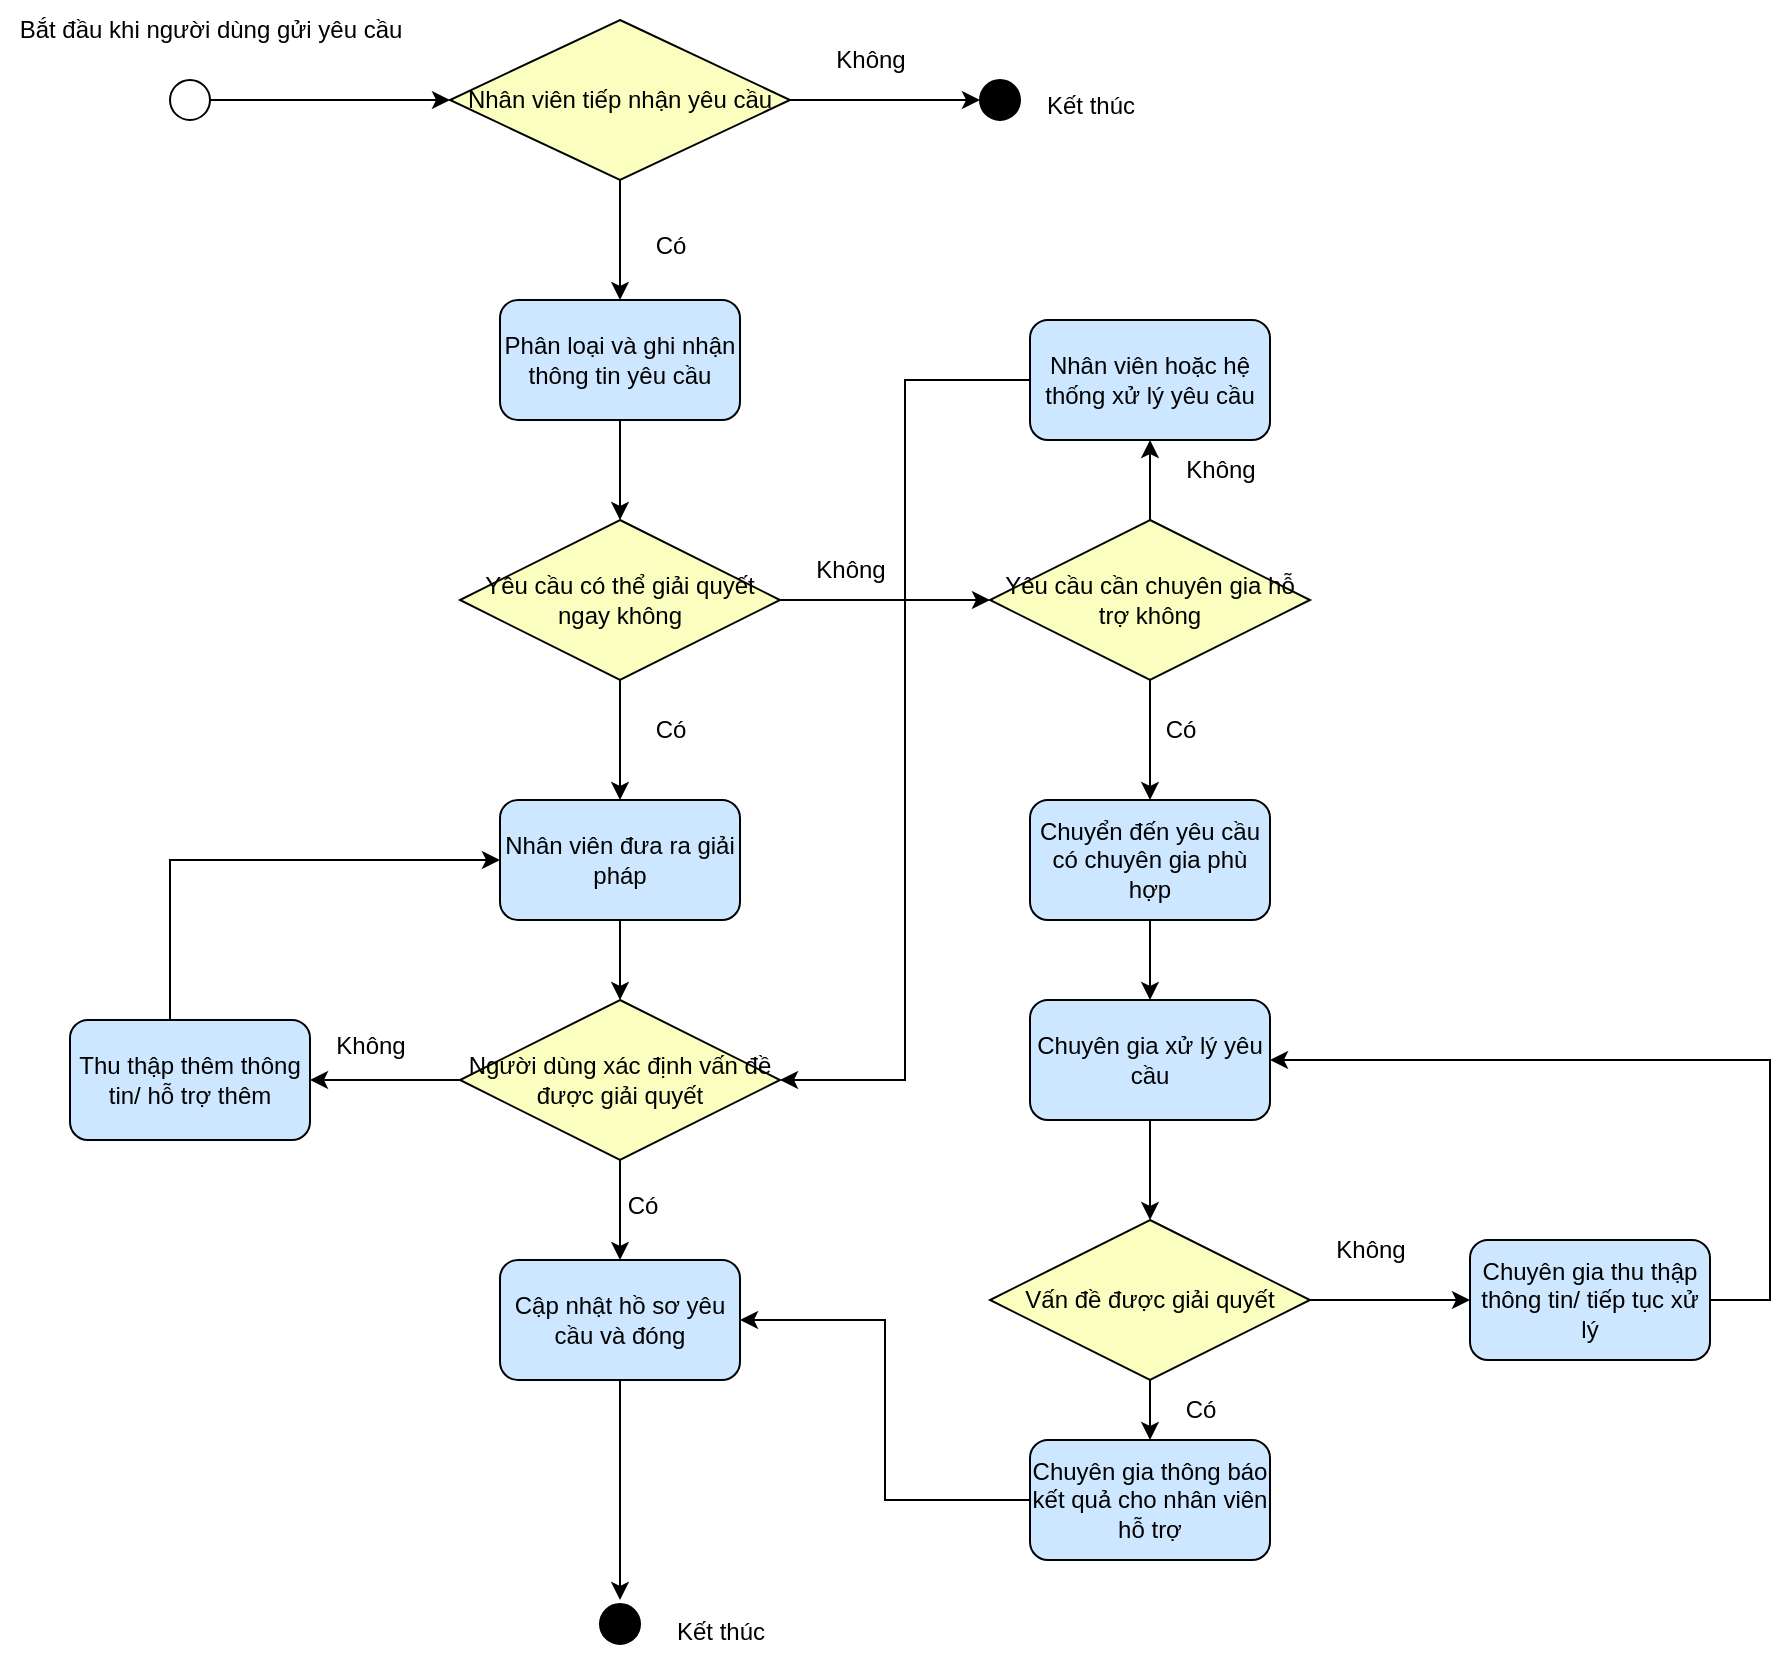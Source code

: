 <mxfile version="26.1.2">
  <diagram name="Page-1" id="a-9J0yAcWihQQvmReqq5">
    <mxGraphModel dx="2239" dy="1134" grid="1" gridSize="10" guides="1" tooltips="1" connect="1" arrows="1" fold="1" page="1" pageScale="1" pageWidth="850" pageHeight="1100" math="0" shadow="0">
      <root>
        <mxCell id="0" />
        <mxCell id="1" parent="0" />
        <mxCell id="4TaDsOr_CpE1614TvBzC-1" value="" style="ellipse;whiteSpace=wrap;html=1;aspect=fixed;fillColor=#000000;" parent="1" vertex="1">
          <mxGeometry x="565" y="90" width="20" height="20" as="geometry" />
        </mxCell>
        <mxCell id="4TaDsOr_CpE1614TvBzC-2" value="Bắt đầu khi người dùng gửi yêu cầu" style="text;html=1;align=center;verticalAlign=middle;resizable=0;points=[];autosize=1;strokeColor=none;fillColor=none;" parent="1" vertex="1">
          <mxGeometry x="75" y="50" width="210" height="30" as="geometry" />
        </mxCell>
        <mxCell id="4TaDsOr_CpE1614TvBzC-6" style="edgeStyle=orthogonalEdgeStyle;rounded=0;orthogonalLoop=1;jettySize=auto;html=1;entryX=0.5;entryY=0;entryDx=0;entryDy=0;" parent="1" source="4TaDsOr_CpE1614TvBzC-3" edge="1">
          <mxGeometry relative="1" as="geometry">
            <mxPoint x="385" y="200.0" as="targetPoint" />
          </mxGeometry>
        </mxCell>
        <mxCell id="4TaDsOr_CpE1614TvBzC-35" style="edgeStyle=orthogonalEdgeStyle;rounded=0;orthogonalLoop=1;jettySize=auto;html=1;entryX=0;entryY=0.5;entryDx=0;entryDy=0;" parent="1" source="4TaDsOr_CpE1614TvBzC-3" target="4TaDsOr_CpE1614TvBzC-1" edge="1">
          <mxGeometry relative="1" as="geometry" />
        </mxCell>
        <mxCell id="4TaDsOr_CpE1614TvBzC-3" value="Nhân viên tiếp nhận yêu cầu" style="rhombus;whiteSpace=wrap;html=1;fillColor=#FAFFBF;" parent="1" vertex="1">
          <mxGeometry x="300" y="60" width="170" height="80" as="geometry" />
        </mxCell>
        <mxCell id="4TaDsOr_CpE1614TvBzC-7" value="Có" style="text;html=1;align=center;verticalAlign=middle;resizable=0;points=[];autosize=1;strokeColor=none;fillColor=none;" parent="1" vertex="1">
          <mxGeometry x="390" y="158" width="40" height="30" as="geometry" />
        </mxCell>
        <mxCell id="4TaDsOr_CpE1614TvBzC-16" style="edgeStyle=orthogonalEdgeStyle;rounded=0;orthogonalLoop=1;jettySize=auto;html=1;entryX=0.5;entryY=0;entryDx=0;entryDy=0;" parent="1" source="4TaDsOr_CpE1614TvBzC-8" target="4TaDsOr_CpE1614TvBzC-14" edge="1">
          <mxGeometry relative="1" as="geometry" />
        </mxCell>
        <mxCell id="4TaDsOr_CpE1614TvBzC-8" value="Phân loại và ghi nhận thông tin yêu cầu" style="rounded=1;whiteSpace=wrap;html=1;fillColor=#CCE7FF;" parent="1" vertex="1">
          <mxGeometry x="325" y="200" width="120" height="60" as="geometry" />
        </mxCell>
        <mxCell id="4TaDsOr_CpE1614TvBzC-36" style="edgeStyle=orthogonalEdgeStyle;rounded=0;orthogonalLoop=1;jettySize=auto;html=1;entryX=0;entryY=0.5;entryDx=0;entryDy=0;" parent="1" source="4TaDsOr_CpE1614TvBzC-9" target="4TaDsOr_CpE1614TvBzC-3" edge="1">
          <mxGeometry relative="1" as="geometry" />
        </mxCell>
        <mxCell id="4TaDsOr_CpE1614TvBzC-9" value="" style="ellipse;whiteSpace=wrap;html=1;aspect=fixed;" parent="1" vertex="1">
          <mxGeometry x="160" y="90" width="20" height="20" as="geometry" />
        </mxCell>
        <mxCell id="4TaDsOr_CpE1614TvBzC-12" value="Không" style="text;html=1;align=center;verticalAlign=middle;resizable=0;points=[];autosize=1;strokeColor=none;fillColor=none;" parent="1" vertex="1">
          <mxGeometry x="480" y="65" width="60" height="30" as="geometry" />
        </mxCell>
        <mxCell id="4TaDsOr_CpE1614TvBzC-13" value="Kết thúc" style="text;html=1;align=center;verticalAlign=middle;resizable=0;points=[];autosize=1;strokeColor=none;fillColor=none;" parent="1" vertex="1">
          <mxGeometry x="585" y="88" width="70" height="30" as="geometry" />
        </mxCell>
        <mxCell id="4TaDsOr_CpE1614TvBzC-19" style="edgeStyle=orthogonalEdgeStyle;rounded=0;orthogonalLoop=1;jettySize=auto;html=1;entryX=0.5;entryY=0;entryDx=0;entryDy=0;" parent="1" source="4TaDsOr_CpE1614TvBzC-14" target="4TaDsOr_CpE1614TvBzC-18" edge="1">
          <mxGeometry relative="1" as="geometry" />
        </mxCell>
        <mxCell id="4TaDsOr_CpE1614TvBzC-20" style="edgeStyle=orthogonalEdgeStyle;rounded=0;orthogonalLoop=1;jettySize=auto;html=1;" parent="1" source="4TaDsOr_CpE1614TvBzC-14" edge="1">
          <mxGeometry relative="1" as="geometry">
            <mxPoint x="570" y="350.0" as="targetPoint" />
          </mxGeometry>
        </mxCell>
        <mxCell id="4TaDsOr_CpE1614TvBzC-14" value="Yêu cầu có thể giải quyết ngay không" style="rhombus;whiteSpace=wrap;html=1;align=center;labelPosition=center;verticalLabelPosition=middle;verticalAlign=middle;fillColor=#FAFFBF;" parent="1" vertex="1">
          <mxGeometry x="305" y="310" width="160" height="80" as="geometry" />
        </mxCell>
        <mxCell id="4TaDsOr_CpE1614TvBzC-17" value="Có" style="text;html=1;align=center;verticalAlign=middle;resizable=0;points=[];autosize=1;strokeColor=none;fillColor=none;" parent="1" vertex="1">
          <mxGeometry x="390" y="400" width="40" height="30" as="geometry" />
        </mxCell>
        <mxCell id="4TaDsOr_CpE1614TvBzC-38" value="" style="edgeStyle=orthogonalEdgeStyle;rounded=0;orthogonalLoop=1;jettySize=auto;html=1;" parent="1" source="4TaDsOr_CpE1614TvBzC-18" target="4TaDsOr_CpE1614TvBzC-37" edge="1">
          <mxGeometry relative="1" as="geometry" />
        </mxCell>
        <mxCell id="4TaDsOr_CpE1614TvBzC-18" value="Nhân viên đưa ra giải pháp" style="rounded=1;whiteSpace=wrap;html=1;fillColor=#CCE7FF;" parent="1" vertex="1">
          <mxGeometry x="325" y="450" width="120" height="60" as="geometry" />
        </mxCell>
        <mxCell id="4TaDsOr_CpE1614TvBzC-21" value="Không" style="text;html=1;align=center;verticalAlign=middle;resizable=0;points=[];autosize=1;strokeColor=none;fillColor=none;" parent="1" vertex="1">
          <mxGeometry x="470" y="320" width="60" height="30" as="geometry" />
        </mxCell>
        <mxCell id="4TaDsOr_CpE1614TvBzC-29" style="edgeStyle=orthogonalEdgeStyle;rounded=0;orthogonalLoop=1;jettySize=auto;html=1;" parent="1" source="4TaDsOr_CpE1614TvBzC-22" target="4TaDsOr_CpE1614TvBzC-26" edge="1">
          <mxGeometry relative="1" as="geometry" />
        </mxCell>
        <mxCell id="4TaDsOr_CpE1614TvBzC-22" value="Chuyển đến yêu cầu có chuyên gia phù hợp" style="rounded=1;whiteSpace=wrap;html=1;fillColor=#CCE7FF;" parent="1" vertex="1">
          <mxGeometry x="590" y="450" width="120" height="60" as="geometry" />
        </mxCell>
        <mxCell id="4TaDsOr_CpE1614TvBzC-25" style="edgeStyle=orthogonalEdgeStyle;rounded=0;orthogonalLoop=1;jettySize=auto;html=1;entryX=0.5;entryY=0;entryDx=0;entryDy=0;" parent="1" source="4TaDsOr_CpE1614TvBzC-23" target="4TaDsOr_CpE1614TvBzC-22" edge="1">
          <mxGeometry relative="1" as="geometry" />
        </mxCell>
        <mxCell id="4TaDsOr_CpE1614TvBzC-60" style="edgeStyle=orthogonalEdgeStyle;rounded=0;orthogonalLoop=1;jettySize=auto;html=1;" parent="1" source="4TaDsOr_CpE1614TvBzC-23" edge="1">
          <mxGeometry relative="1" as="geometry">
            <mxPoint x="650" y="270.0" as="targetPoint" />
          </mxGeometry>
        </mxCell>
        <mxCell id="4TaDsOr_CpE1614TvBzC-23" value="Yêu cầu cần chuyên gia hỗ trợ không" style="rhombus;whiteSpace=wrap;html=1;align=center;labelPosition=center;verticalLabelPosition=middle;verticalAlign=middle;fillColor=#FAFFBF;" parent="1" vertex="1">
          <mxGeometry x="570" y="310" width="160" height="80" as="geometry" />
        </mxCell>
        <mxCell id="4TaDsOr_CpE1614TvBzC-31" value="" style="edgeStyle=orthogonalEdgeStyle;rounded=0;orthogonalLoop=1;jettySize=auto;html=1;" parent="1" source="4TaDsOr_CpE1614TvBzC-26" target="4TaDsOr_CpE1614TvBzC-27" edge="1">
          <mxGeometry relative="1" as="geometry" />
        </mxCell>
        <mxCell id="4TaDsOr_CpE1614TvBzC-26" value="Chuyên gia xử lý yêu cầu" style="rounded=1;whiteSpace=wrap;html=1;fillColor=#CCE7FF;" parent="1" vertex="1">
          <mxGeometry x="590" y="550" width="120" height="60" as="geometry" />
        </mxCell>
        <mxCell id="4TaDsOr_CpE1614TvBzC-47" value="" style="edgeStyle=orthogonalEdgeStyle;rounded=0;orthogonalLoop=1;jettySize=auto;html=1;" parent="1" source="4TaDsOr_CpE1614TvBzC-27" target="4TaDsOr_CpE1614TvBzC-32" edge="1">
          <mxGeometry relative="1" as="geometry" />
        </mxCell>
        <mxCell id="4TaDsOr_CpE1614TvBzC-52" value="" style="edgeStyle=orthogonalEdgeStyle;rounded=0;orthogonalLoop=1;jettySize=auto;html=1;" parent="1" source="4TaDsOr_CpE1614TvBzC-27" target="4TaDsOr_CpE1614TvBzC-50" edge="1">
          <mxGeometry relative="1" as="geometry" />
        </mxCell>
        <mxCell id="4TaDsOr_CpE1614TvBzC-27" value="Vấn đề được giải quyết" style="rhombus;whiteSpace=wrap;html=1;align=center;labelPosition=center;verticalLabelPosition=middle;verticalAlign=middle;fillColor=#FAFFBF;" parent="1" vertex="1">
          <mxGeometry x="570" y="660" width="160" height="80" as="geometry" />
        </mxCell>
        <mxCell id="4TaDsOr_CpE1614TvBzC-28" value="Có" style="text;html=1;align=center;verticalAlign=middle;resizable=0;points=[];autosize=1;strokeColor=none;fillColor=none;" parent="1" vertex="1">
          <mxGeometry x="645" y="400" width="40" height="30" as="geometry" />
        </mxCell>
        <mxCell id="4TaDsOr_CpE1614TvBzC-49" style="edgeStyle=orthogonalEdgeStyle;rounded=0;orthogonalLoop=1;jettySize=auto;html=1;entryX=1;entryY=0.5;entryDx=0;entryDy=0;" parent="1" source="4TaDsOr_CpE1614TvBzC-32" target="4TaDsOr_CpE1614TvBzC-39" edge="1">
          <mxGeometry relative="1" as="geometry" />
        </mxCell>
        <mxCell id="4TaDsOr_CpE1614TvBzC-32" value="Chuyên gia thông báo kết quả cho nhân viên hỗ trợ" style="rounded=1;whiteSpace=wrap;html=1;fillColor=#CCE7FF;" parent="1" vertex="1">
          <mxGeometry x="590" y="770" width="120" height="60" as="geometry" />
        </mxCell>
        <mxCell id="4TaDsOr_CpE1614TvBzC-40" value="" style="edgeStyle=orthogonalEdgeStyle;rounded=0;orthogonalLoop=1;jettySize=auto;html=1;" parent="1" source="4TaDsOr_CpE1614TvBzC-37" target="4TaDsOr_CpE1614TvBzC-39" edge="1">
          <mxGeometry relative="1" as="geometry" />
        </mxCell>
        <mxCell id="4TaDsOr_CpE1614TvBzC-44" style="edgeStyle=orthogonalEdgeStyle;rounded=0;orthogonalLoop=1;jettySize=auto;html=1;entryX=1;entryY=0.5;entryDx=0;entryDy=0;" parent="1" source="4TaDsOr_CpE1614TvBzC-37" target="4TaDsOr_CpE1614TvBzC-43" edge="1">
          <mxGeometry relative="1" as="geometry" />
        </mxCell>
        <mxCell id="4TaDsOr_CpE1614TvBzC-37" value="Người dùng xác định vấn đề được giải quyết" style="rhombus;whiteSpace=wrap;html=1;align=center;labelPosition=center;verticalLabelPosition=middle;verticalAlign=middle;fillColor=#FAFFBF;" parent="1" vertex="1">
          <mxGeometry x="305" y="550" width="160" height="80" as="geometry" />
        </mxCell>
        <mxCell id="4TaDsOr_CpE1614TvBzC-57" style="edgeStyle=orthogonalEdgeStyle;rounded=0;orthogonalLoop=1;jettySize=auto;html=1;" parent="1" source="4TaDsOr_CpE1614TvBzC-39" edge="1">
          <mxGeometry relative="1" as="geometry">
            <mxPoint x="385" y="850" as="targetPoint" />
          </mxGeometry>
        </mxCell>
        <mxCell id="4TaDsOr_CpE1614TvBzC-39" value="Cập nhật hồ sơ yêu cầu và đóng" style="rounded=1;whiteSpace=wrap;html=1;fillColor=#CCE7FF;" parent="1" vertex="1">
          <mxGeometry x="325" y="680" width="120" height="60" as="geometry" />
        </mxCell>
        <mxCell id="4TaDsOr_CpE1614TvBzC-42" value="Có" style="text;html=1;align=center;verticalAlign=middle;resizable=0;points=[];autosize=1;strokeColor=none;fillColor=none;" parent="1" vertex="1">
          <mxGeometry x="376" y="638" width="40" height="30" as="geometry" />
        </mxCell>
        <mxCell id="4TaDsOr_CpE1614TvBzC-46" style="edgeStyle=orthogonalEdgeStyle;rounded=0;orthogonalLoop=1;jettySize=auto;html=1;entryX=0;entryY=0.5;entryDx=0;entryDy=0;" parent="1" source="4TaDsOr_CpE1614TvBzC-43" target="4TaDsOr_CpE1614TvBzC-18" edge="1">
          <mxGeometry relative="1" as="geometry">
            <Array as="points">
              <mxPoint x="160" y="480" />
            </Array>
          </mxGeometry>
        </mxCell>
        <mxCell id="4TaDsOr_CpE1614TvBzC-43" value="Thu thập thêm thông tin/ hỗ trợ thêm" style="rounded=1;whiteSpace=wrap;html=1;fillColor=#CCE7FF;" parent="1" vertex="1">
          <mxGeometry x="110" y="560" width="120" height="60" as="geometry" />
        </mxCell>
        <mxCell id="4TaDsOr_CpE1614TvBzC-45" value="Không" style="text;html=1;align=center;verticalAlign=middle;resizable=0;points=[];autosize=1;strokeColor=none;fillColor=none;" parent="1" vertex="1">
          <mxGeometry x="230" y="558" width="60" height="30" as="geometry" />
        </mxCell>
        <mxCell id="4TaDsOr_CpE1614TvBzC-48" value="Có" style="text;html=1;align=center;verticalAlign=middle;resizable=0;points=[];autosize=1;strokeColor=none;fillColor=none;" parent="1" vertex="1">
          <mxGeometry x="655" y="740" width="40" height="30" as="geometry" />
        </mxCell>
        <mxCell id="4TaDsOr_CpE1614TvBzC-54" style="edgeStyle=orthogonalEdgeStyle;rounded=0;orthogonalLoop=1;jettySize=auto;html=1;entryX=1;entryY=0.5;entryDx=0;entryDy=0;" parent="1" source="4TaDsOr_CpE1614TvBzC-50" target="4TaDsOr_CpE1614TvBzC-26" edge="1">
          <mxGeometry relative="1" as="geometry">
            <Array as="points">
              <mxPoint x="960" y="700" />
              <mxPoint x="960" y="580" />
            </Array>
          </mxGeometry>
        </mxCell>
        <mxCell id="4TaDsOr_CpE1614TvBzC-50" value="Chuyên gia thu thập thông tin/ tiếp tục xử lý" style="rounded=1;whiteSpace=wrap;html=1;fillColor=#CCE7FF;" parent="1" vertex="1">
          <mxGeometry x="810" y="670" width="120" height="60" as="geometry" />
        </mxCell>
        <mxCell id="4TaDsOr_CpE1614TvBzC-53" value="Không" style="text;html=1;align=center;verticalAlign=middle;resizable=0;points=[];autosize=1;strokeColor=none;fillColor=none;" parent="1" vertex="1">
          <mxGeometry x="730" y="660" width="60" height="30" as="geometry" />
        </mxCell>
        <mxCell id="4TaDsOr_CpE1614TvBzC-55" value="" style="ellipse;whiteSpace=wrap;html=1;aspect=fixed;fillColor=#000000;" parent="1" vertex="1">
          <mxGeometry x="375" y="852" width="20" height="20" as="geometry" />
        </mxCell>
        <mxCell id="4TaDsOr_CpE1614TvBzC-56" value="Kết thúc" style="text;html=1;align=center;verticalAlign=middle;resizable=0;points=[];autosize=1;strokeColor=none;fillColor=none;" parent="1" vertex="1">
          <mxGeometry x="400" y="851" width="70" height="30" as="geometry" />
        </mxCell>
        <mxCell id="4TaDsOr_CpE1614TvBzC-61" style="edgeStyle=orthogonalEdgeStyle;rounded=0;orthogonalLoop=1;jettySize=auto;html=1;entryX=1;entryY=0.5;entryDx=0;entryDy=0;" parent="1" source="4TaDsOr_CpE1614TvBzC-59" target="4TaDsOr_CpE1614TvBzC-37" edge="1">
          <mxGeometry relative="1" as="geometry" />
        </mxCell>
        <mxCell id="4TaDsOr_CpE1614TvBzC-59" value="Nhân viên hoặc hệ thống xử lý yêu cầu" style="rounded=1;whiteSpace=wrap;html=1;fillColor=#CCE7FF;" parent="1" vertex="1">
          <mxGeometry x="590" y="210" width="120" height="60" as="geometry" />
        </mxCell>
        <mxCell id="4TaDsOr_CpE1614TvBzC-62" value="Không" style="text;html=1;align=center;verticalAlign=middle;resizable=0;points=[];autosize=1;strokeColor=none;fillColor=none;" parent="1" vertex="1">
          <mxGeometry x="655" y="270" width="60" height="30" as="geometry" />
        </mxCell>
      </root>
    </mxGraphModel>
  </diagram>
</mxfile>

